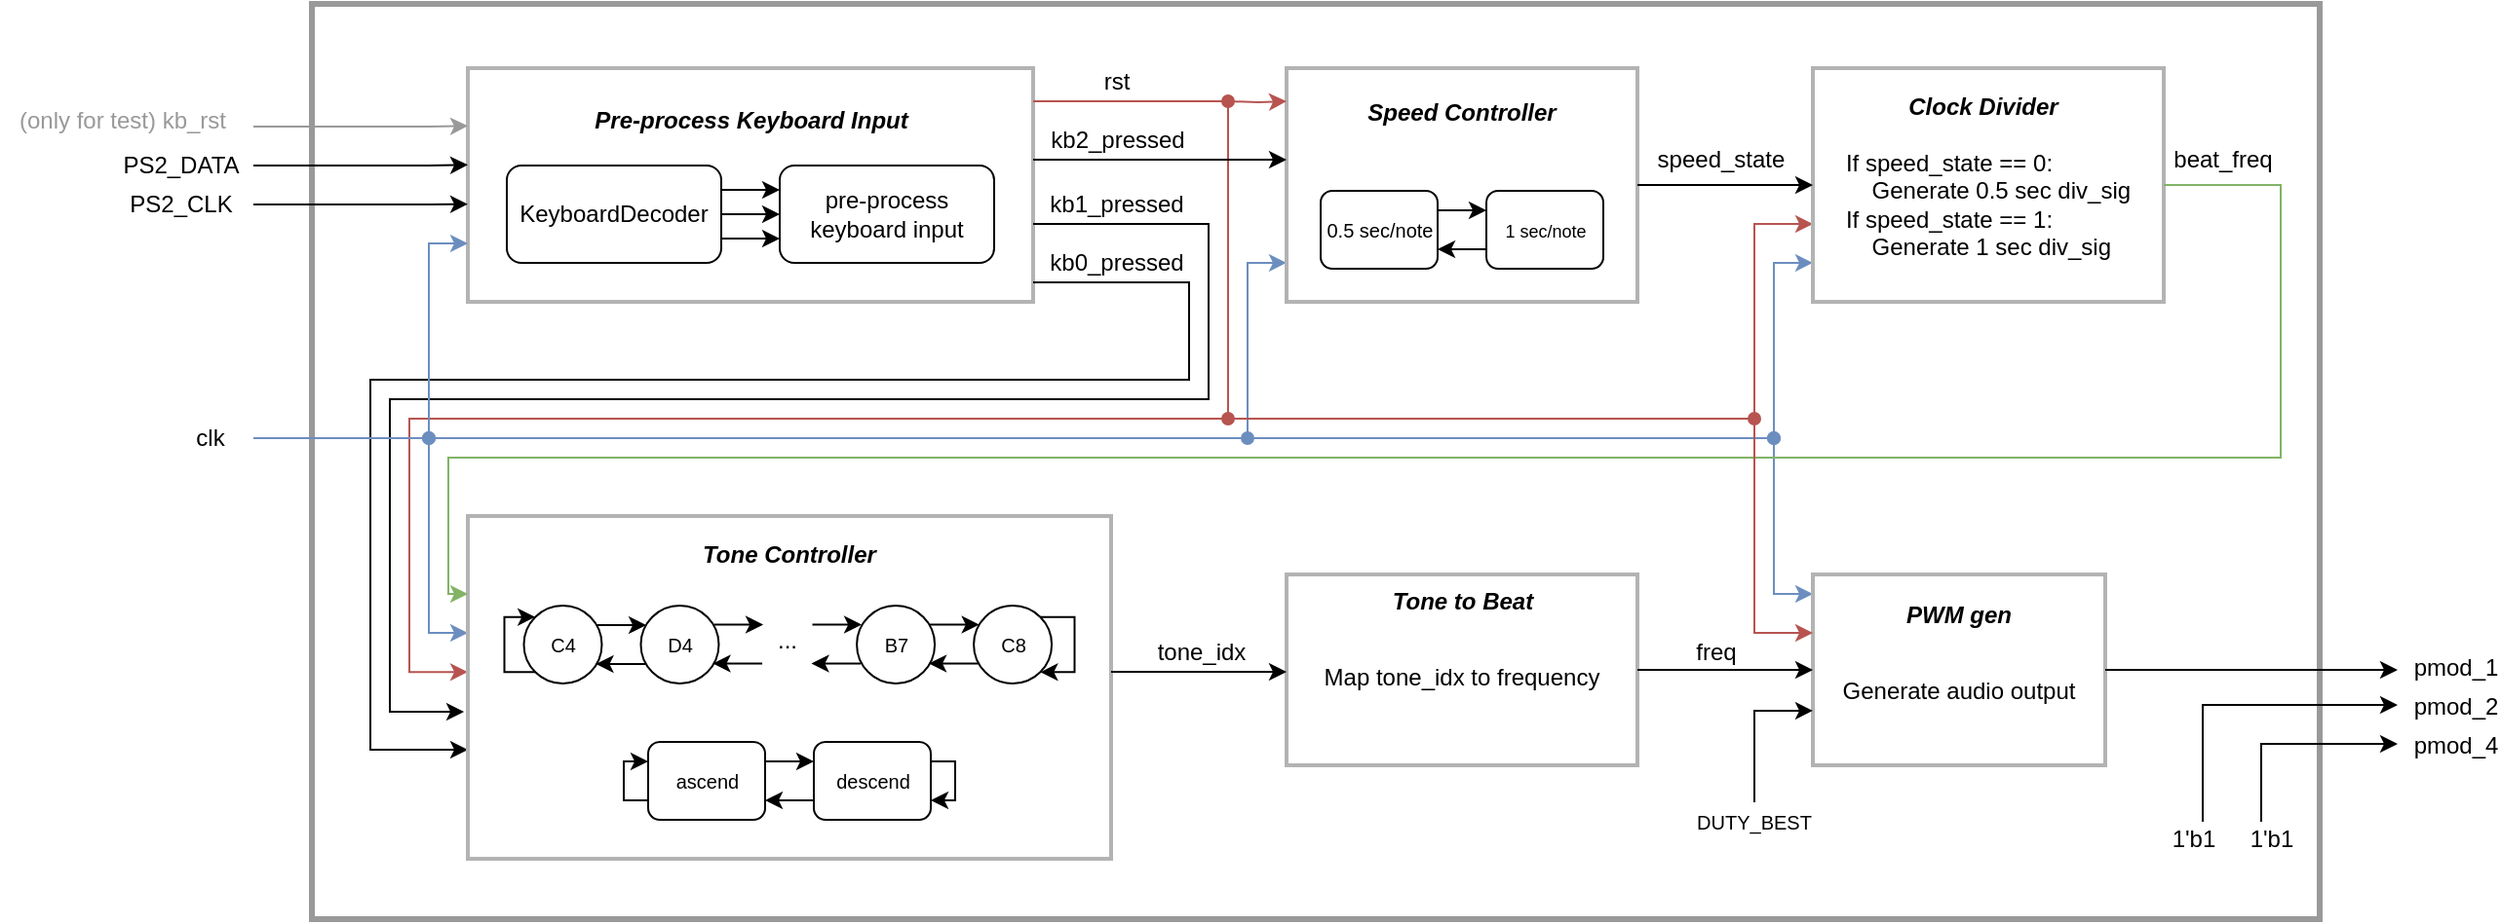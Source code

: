 <mxfile version="13.9.5" type="device"><diagram id="MbXy3DCZk3rv_PBrK3xI" name="Page-1"><mxGraphModel dx="2564" dy="716" grid="1" gridSize="10" guides="1" tooltips="1" connect="1" arrows="1" fold="1" page="1" pageScale="1" pageWidth="1169" pageHeight="827" math="0" shadow="0"><root><mxCell id="0"/><mxCell id="1" parent="0"/><mxCell id="C39kov97EWOjNjP0fVZg-37" value="" style="rounded=0;whiteSpace=wrap;html=1;strokeWidth=3;strokeColor=#999999;" vertex="1" parent="1"><mxGeometry x="-480" y="100" width="1030" height="470" as="geometry"/></mxCell><mxCell id="2X0Fb0XfZBEw8oUAAl1O-1" value="" style="rounded=0;whiteSpace=wrap;html=1;strokeWidth=2;strokeColor=#B3B3B3;" parent="1" vertex="1"><mxGeometry x="-400" y="133" width="290" height="120" as="geometry"/></mxCell><mxCell id="2X0Fb0XfZBEw8oUAAl1O-5" value="" style="edgeStyle=orthogonalEdgeStyle;rounded=0;orthogonalLoop=1;jettySize=auto;html=1;" parent="1" source="2X0Fb0XfZBEw8oUAAl1O-3" target="2X0Fb0XfZBEw8oUAAl1O-4" edge="1"><mxGeometry relative="1" as="geometry"/></mxCell><mxCell id="C39kov97EWOjNjP0fVZg-35" style="edgeStyle=orthogonalEdgeStyle;rounded=0;orthogonalLoop=1;jettySize=auto;html=1;exitX=1;exitY=0.25;exitDx=0;exitDy=0;entryX=0;entryY=0.25;entryDx=0;entryDy=0;startArrow=none;startFill=0;endArrow=classic;endFill=1;strokeColor=#000000;" edge="1" parent="1" source="2X0Fb0XfZBEw8oUAAl1O-3" target="2X0Fb0XfZBEw8oUAAl1O-4"><mxGeometry relative="1" as="geometry"/></mxCell><mxCell id="C39kov97EWOjNjP0fVZg-36" style="edgeStyle=orthogonalEdgeStyle;rounded=0;orthogonalLoop=1;jettySize=auto;html=1;exitX=1;exitY=0.75;exitDx=0;exitDy=0;entryX=0;entryY=0.75;entryDx=0;entryDy=0;startArrow=none;startFill=0;endArrow=classic;endFill=1;strokeColor=#000000;" edge="1" parent="1" source="2X0Fb0XfZBEw8oUAAl1O-3" target="2X0Fb0XfZBEw8oUAAl1O-4"><mxGeometry relative="1" as="geometry"/></mxCell><mxCell id="2X0Fb0XfZBEw8oUAAl1O-3" value="KeyboardDecoder" style="rounded=1;whiteSpace=wrap;html=1;strokeWidth=1;" parent="1" vertex="1"><mxGeometry x="-380" y="183" width="110" height="50" as="geometry"/></mxCell><mxCell id="2X0Fb0XfZBEw8oUAAl1O-4" value="pre-process&lt;br&gt;keyboard input" style="whiteSpace=wrap;html=1;rounded=1;strokeWidth=1;" parent="1" vertex="1"><mxGeometry x="-240" y="183" width="110" height="50" as="geometry"/></mxCell><mxCell id="2X0Fb0XfZBEw8oUAAl1O-9" value="&lt;b&gt;&lt;i&gt;Pre-process Keyboard Input&lt;/i&gt;&lt;/b&gt;" style="text;html=1;strokeColor=none;fillColor=none;align=center;verticalAlign=middle;whiteSpace=wrap;rounded=0;" parent="1" vertex="1"><mxGeometry x="-342.5" y="150" width="175" height="20" as="geometry"/></mxCell><mxCell id="2X0Fb0XfZBEw8oUAAl1O-25" style="edgeStyle=orthogonalEdgeStyle;rounded=0;orthogonalLoop=1;jettySize=auto;html=1;exitX=1;exitY=0.25;exitDx=0;exitDy=0;entryX=0;entryY=0.25;entryDx=0;entryDy=0;" parent="1" edge="1"><mxGeometry relative="1" as="geometry"><mxPoint x="227.5" y="424" as="sourcePoint"/></mxGeometry></mxCell><mxCell id="2X0Fb0XfZBEw8oUAAl1O-27" style="edgeStyle=orthogonalEdgeStyle;rounded=0;orthogonalLoop=1;jettySize=auto;html=1;exitX=0;exitY=0.75;exitDx=0;exitDy=0;entryX=1;entryY=0.75;entryDx=0;entryDy=0;" parent="1" edge="1"><mxGeometry relative="1" as="geometry"><mxPoint x="227.5" y="444" as="targetPoint"/></mxGeometry></mxCell><mxCell id="2X0Fb0XfZBEw8oUAAl1O-53" style="edgeStyle=orthogonalEdgeStyle;rounded=0;orthogonalLoop=1;jettySize=auto;html=1;exitX=1;exitY=0.25;exitDx=0;exitDy=0;entryX=0;entryY=0.25;entryDx=0;entryDy=0;" parent="1" edge="1"><mxGeometry relative="1" as="geometry"><mxPoint x="582.5" y="452.0" as="targetPoint"/></mxGeometry></mxCell><mxCell id="2X0Fb0XfZBEw8oUAAl1O-55" style="edgeStyle=orthogonalEdgeStyle;rounded=0;orthogonalLoop=1;jettySize=auto;html=1;exitX=0;exitY=0.75;exitDx=0;exitDy=0;entryX=1;entryY=0.75;entryDx=0;entryDy=0;" parent="1" edge="1"><mxGeometry relative="1" as="geometry"><mxPoint x="582.5" y="472.0" as="sourcePoint"/></mxGeometry></mxCell><mxCell id="usGSm_PhBwiAYIxszEIC-6" value="" style="endArrow=classic;html=1;edgeStyle=orthogonalEdgeStyle;rounded=0;" parent="1" edge="1"><mxGeometry width="50" height="50" relative="1" as="geometry"><mxPoint x="-510" y="183" as="sourcePoint"/><mxPoint x="-400" y="182.67" as="targetPoint"/><Array as="points"><mxPoint x="-420" y="183"/><mxPoint x="-420" y="183"/></Array></mxGeometry></mxCell><mxCell id="usGSm_PhBwiAYIxszEIC-7" value="" style="endArrow=classic;html=1;edgeStyle=orthogonalEdgeStyle;rounded=0;" parent="1" edge="1"><mxGeometry width="50" height="50" relative="1" as="geometry"><mxPoint x="-510" y="203" as="sourcePoint"/><mxPoint x="-400" y="202.83" as="targetPoint"/><Array as="points"><mxPoint x="-420" y="203"/><mxPoint x="-420" y="203"/></Array></mxGeometry></mxCell><mxCell id="usGSm_PhBwiAYIxszEIC-8" value="" style="endArrow=classic;html=1;edgeStyle=orthogonalEdgeStyle;rounded=0;fillColor=#f5f5f5;strokeColor=#999999;" parent="1" edge="1"><mxGeometry width="50" height="50" relative="1" as="geometry"><mxPoint x="-510" y="163" as="sourcePoint"/><mxPoint x="-400" y="162.67" as="targetPoint"/><Array as="points"><mxPoint x="-420" y="163"/><mxPoint x="-420" y="163"/></Array></mxGeometry></mxCell><mxCell id="usGSm_PhBwiAYIxszEIC-9" value="&lt;font color=&quot;#999999&quot;&gt;(only for test) kb_rst&lt;/font&gt;" style="text;html=1;align=center;verticalAlign=middle;whiteSpace=wrap;rounded=0;" parent="1" vertex="1"><mxGeometry x="-640" y="150" width="126" height="20" as="geometry"/></mxCell><mxCell id="usGSm_PhBwiAYIxszEIC-10" value="PS2_DATA" style="text;html=1;strokeColor=none;fillColor=none;align=center;verticalAlign=middle;whiteSpace=wrap;rounded=0;" parent="1" vertex="1"><mxGeometry x="-580" y="173" width="66" height="20" as="geometry"/></mxCell><mxCell id="usGSm_PhBwiAYIxszEIC-11" value="PS2_CLK" style="text;html=1;strokeColor=none;fillColor=none;align=center;verticalAlign=middle;whiteSpace=wrap;rounded=0;" parent="1" vertex="1"><mxGeometry x="-580" y="193" width="66" height="20" as="geometry"/></mxCell><mxCell id="usGSm_PhBwiAYIxszEIC-12" value="clk" style="text;html=1;strokeColor=none;fillColor=none;align=center;verticalAlign=middle;whiteSpace=wrap;rounded=0;" parent="1" vertex="1"><mxGeometry x="-550" y="313" width="36" height="20" as="geometry"/></mxCell><mxCell id="usGSm_PhBwiAYIxszEIC-17" value="rst" style="text;html=1;strokeColor=none;fillColor=none;align=center;verticalAlign=middle;whiteSpace=wrap;rounded=0;" parent="1" vertex="1"><mxGeometry x="-100.46" y="130" width="66" height="20" as="geometry"/></mxCell><mxCell id="usGSm_PhBwiAYIxszEIC-20" value="" style="endArrow=classic;html=1;edgeStyle=orthogonalEdgeStyle;rounded=0;" parent="1" edge="1" target="2X0Fb0XfZBEw8oUAAl1O-24" source="2X0Fb0XfZBEw8oUAAl1O-1"><mxGeometry width="50" height="50" relative="1" as="geometry"><mxPoint x="-90" y="253" as="sourcePoint"/><mxPoint x="-420" y="483" as="targetPoint"/><Array as="points"><mxPoint x="-30" y="243"/><mxPoint x="-30" y="293"/><mxPoint x="-450" y="293"/><mxPoint x="-450" y="483"/></Array></mxGeometry></mxCell><mxCell id="usGSm_PhBwiAYIxszEIC-21" value="" style="endArrow=classic;html=1;edgeStyle=orthogonalEdgeStyle;rounded=0;entryX=0;entryY=0.455;entryDx=0;entryDy=0;entryPerimeter=0;fillColor=#f8cecc;strokeColor=#b85450;" parent="1" edge="1" target="2X0Fb0XfZBEw8oUAAl1O-24"><mxGeometry width="50" height="50" relative="1" as="geometry"><mxPoint x="-10" y="213" as="sourcePoint"/><mxPoint x="-410" y="443" as="targetPoint"/><Array as="points"><mxPoint x="-10" y="313"/><mxPoint x="-430" y="313"/><mxPoint x="-430" y="443"/></Array></mxGeometry></mxCell><mxCell id="usGSm_PhBwiAYIxszEIC-22" value="" style="endArrow=classic;html=1;edgeStyle=orthogonalEdgeStyle;rounded=0;entryX=-0.006;entryY=0.571;entryDx=0;entryDy=0;entryPerimeter=0;" parent="1" edge="1" target="2X0Fb0XfZBEw8oUAAl1O-24" source="2X0Fb0XfZBEw8oUAAl1O-1"><mxGeometry width="50" height="50" relative="1" as="geometry"><mxPoint x="-100" y="213" as="sourcePoint"/><mxPoint x="-420" y="463" as="targetPoint"/><Array as="points"><mxPoint x="-20" y="213"/><mxPoint x="-20" y="303"/><mxPoint x="-440" y="303"/><mxPoint x="-440" y="464"/></Array></mxGeometry></mxCell><mxCell id="usGSm_PhBwiAYIxszEIC-27" value="kb1_pressed" style="text;html=1;strokeColor=none;fillColor=none;align=center;verticalAlign=middle;whiteSpace=wrap;rounded=0;" parent="1" vertex="1"><mxGeometry x="-100.46" y="193" width="66" height="20" as="geometry"/></mxCell><mxCell id="usGSm_PhBwiAYIxszEIC-28" value="kb0_pressed" style="text;html=1;strokeColor=none;fillColor=none;align=center;verticalAlign=middle;whiteSpace=wrap;rounded=0;" parent="1" vertex="1"><mxGeometry x="-100.46" y="223" width="66" height="20" as="geometry"/></mxCell><mxCell id="usGSm_PhBwiAYIxszEIC-32" value="" style="endArrow=none;html=1;edgeStyle=orthogonalEdgeStyle;rounded=0;endFill=0;fillColor=#f8cecc;strokeColor=#b85450;" parent="1" edge="1"><mxGeometry width="50" height="50" relative="1" as="geometry"><mxPoint x="-110" y="150" as="sourcePoint"/><mxPoint x="-10" y="213" as="targetPoint"/><Array as="points"><mxPoint x="-10" y="150"/></Array></mxGeometry></mxCell><mxCell id="C39kov97EWOjNjP0fVZg-1" value="" style="endArrow=none;html=1;edgeStyle=orthogonalEdgeStyle;startArrow=none;startFill=0;rounded=0;endFill=0;fillColor=#dae8fc;strokeColor=#6c8ebf;" edge="1" parent="1"><mxGeometry width="50" height="50" relative="1" as="geometry"><mxPoint x="-510" y="323" as="sourcePoint"/><mxPoint x="270" y="323" as="targetPoint"/><Array as="points"/></mxGeometry></mxCell><mxCell id="C39kov97EWOjNjP0fVZg-2" value="" style="endArrow=classic;html=1;startArrow=oval;startFill=1;edgeStyle=orthogonalEdgeStyle;rounded=0;entryX=0;entryY=0.75;entryDx=0;entryDy=0;fillColor=#dae8fc;strokeColor=#6c8ebf;" edge="1" parent="1" target="2X0Fb0XfZBEw8oUAAl1O-1"><mxGeometry width="50" height="50" relative="1" as="geometry"><mxPoint x="-420" y="323" as="sourcePoint"/><mxPoint x="-430" y="293" as="targetPoint"/><Array as="points"><mxPoint x="-420" y="223"/></Array></mxGeometry></mxCell><mxCell id="C39kov97EWOjNjP0fVZg-3" value="" style="endArrow=classic;html=1;startArrow=oval;startFill=1;edgeStyle=orthogonalEdgeStyle;rounded=0;entryX=0;entryY=0.833;entryDx=0;entryDy=0;entryPerimeter=0;fillColor=#dae8fc;strokeColor=#6c8ebf;" edge="1" parent="1" target="2X0Fb0XfZBEw8oUAAl1O-10"><mxGeometry width="50" height="50" relative="1" as="geometry"><mxPoint y="323" as="sourcePoint"/><mxPoint x="3" y="243" as="targetPoint"/><Array as="points"><mxPoint y="233"/></Array></mxGeometry></mxCell><mxCell id="C39kov97EWOjNjP0fVZg-4" value="" style="endArrow=classic;html=1;startArrow=oval;startFill=1;edgeStyle=orthogonalEdgeStyle;rounded=0;entryX=0;entryY=0.833;entryDx=0;entryDy=0;entryPerimeter=0;fillColor=#dae8fc;strokeColor=#6c8ebf;" edge="1" parent="1" target="2X0Fb0XfZBEw8oUAAl1O-17"><mxGeometry width="50" height="50" relative="1" as="geometry"><mxPoint x="270" y="323" as="sourcePoint"/><mxPoint x="240" y="233" as="targetPoint"/><Array as="points"><mxPoint x="270" y="233"/></Array></mxGeometry></mxCell><mxCell id="C39kov97EWOjNjP0fVZg-6" value="" style="endArrow=classic;html=1;startArrow=oval;startFill=1;edgeStyle=orthogonalEdgeStyle;rounded=0;fillColor=#dae8fc;strokeColor=#6c8ebf;" edge="1" parent="1" target="2X0Fb0XfZBEw8oUAAl1O-60"><mxGeometry width="50" height="50" relative="1" as="geometry"><mxPoint x="270" y="323" as="sourcePoint"/><mxPoint x="280" y="403" as="targetPoint"/><Array as="points"><mxPoint x="270" y="403"/></Array></mxGeometry></mxCell><mxCell id="C39kov97EWOjNjP0fVZg-8" value="" style="endArrow=classic;html=1;rounded=0;edgeStyle=orthogonalEdgeStyle;startArrow=oval;startFill=1;fillColor=#dae8fc;strokeColor=#6c8ebf;" edge="1" parent="1" target="2X0Fb0XfZBEw8oUAAl1O-24"><mxGeometry width="50" height="50" relative="1" as="geometry"><mxPoint x="-420" y="323" as="sourcePoint"/><mxPoint x="-430" y="423" as="targetPoint"/><Array as="points"><mxPoint x="-420" y="423"/></Array></mxGeometry></mxCell><mxCell id="C39kov97EWOjNjP0fVZg-10" value="" style="endArrow=classic;html=1;rounded=0;startArrow=oval;startFill=1;edgeStyle=orthogonalEdgeStyle;entryX=0;entryY=0.667;entryDx=0;entryDy=0;entryPerimeter=0;fillColor=#f8cecc;strokeColor=#b85450;" edge="1" parent="1" target="2X0Fb0XfZBEw8oUAAl1O-17"><mxGeometry width="50" height="50" relative="1" as="geometry"><mxPoint x="-10" y="313" as="sourcePoint"/><mxPoint x="230" y="243" as="targetPoint"/><Array as="points"><mxPoint x="260" y="313"/><mxPoint x="260" y="213"/></Array></mxGeometry></mxCell><mxCell id="C39kov97EWOjNjP0fVZg-11" value="" style="group" vertex="1" connectable="0" parent="1"><mxGeometry x="20" y="133" width="180" height="120" as="geometry"/></mxCell><mxCell id="2X0Fb0XfZBEw8oUAAl1O-10" value="" style="rounded=0;whiteSpace=wrap;html=1;strokeWidth=2;strokeColor=#B3B3B3;" parent="C39kov97EWOjNjP0fVZg-11" vertex="1"><mxGeometry width="180" height="120" as="geometry"/></mxCell><mxCell id="2X0Fb0XfZBEw8oUAAl1O-11" value="&lt;font style=&quot;font-size: 10px&quot;&gt;0.5 sec/note&lt;/font&gt;" style="rounded=1;whiteSpace=wrap;html=1;strokeColor=#000000;strokeWidth=1;gradientColor=none;" parent="C39kov97EWOjNjP0fVZg-11" vertex="1"><mxGeometry x="17.5" y="63" width="60" height="40" as="geometry"/></mxCell><mxCell id="2X0Fb0XfZBEw8oUAAl1O-14" style="edgeStyle=orthogonalEdgeStyle;rounded=0;orthogonalLoop=1;jettySize=auto;html=1;exitX=0;exitY=0.75;exitDx=0;exitDy=0;entryX=1;entryY=0.75;entryDx=0;entryDy=0;" parent="C39kov97EWOjNjP0fVZg-11" source="2X0Fb0XfZBEw8oUAAl1O-12" target="2X0Fb0XfZBEw8oUAAl1O-11" edge="1"><mxGeometry relative="1" as="geometry"/></mxCell><mxCell id="2X0Fb0XfZBEw8oUAAl1O-12" value="&lt;font style=&quot;font-size: 9px&quot;&gt;1 sec/note&lt;/font&gt;" style="rounded=1;whiteSpace=wrap;html=1;strokeColor=#000000;strokeWidth=1;gradientColor=none;" parent="C39kov97EWOjNjP0fVZg-11" vertex="1"><mxGeometry x="102.5" y="63" width="60" height="40" as="geometry"/></mxCell><mxCell id="2X0Fb0XfZBEw8oUAAl1O-13" style="edgeStyle=orthogonalEdgeStyle;rounded=0;orthogonalLoop=1;jettySize=auto;html=1;exitX=1;exitY=0.25;exitDx=0;exitDy=0;entryX=0;entryY=0.25;entryDx=0;entryDy=0;" parent="C39kov97EWOjNjP0fVZg-11" source="2X0Fb0XfZBEw8oUAAl1O-11" target="2X0Fb0XfZBEw8oUAAl1O-12" edge="1"><mxGeometry relative="1" as="geometry"/></mxCell><mxCell id="2X0Fb0XfZBEw8oUAAl1O-16" value="&lt;b&gt;&lt;i&gt;Speed Controller&lt;br&gt;&lt;/i&gt;&lt;/b&gt;" style="text;html=1;strokeColor=none;fillColor=none;align=center;verticalAlign=middle;whiteSpace=wrap;rounded=0;" parent="C39kov97EWOjNjP0fVZg-11" vertex="1"><mxGeometry x="10" y="13" width="160" height="20" as="geometry"/></mxCell><mxCell id="C39kov97EWOjNjP0fVZg-12" value="" style="endArrow=classic;html=1;strokeColor=#000000;rounded=0;edgeStyle=orthogonalEdgeStyle;" edge="1" parent="1"><mxGeometry width="50" height="50" relative="1" as="geometry"><mxPoint x="-110" y="180" as="sourcePoint"/><mxPoint x="20" y="180" as="targetPoint"/><Array as="points"><mxPoint x="20" y="180"/></Array></mxGeometry></mxCell><mxCell id="C39kov97EWOjNjP0fVZg-13" value="" style="group" vertex="1" connectable="0" parent="1"><mxGeometry x="290" y="133" width="180" height="120" as="geometry"/></mxCell><mxCell id="2X0Fb0XfZBEw8oUAAl1O-17" value="" style="rounded=0;whiteSpace=wrap;html=1;strokeWidth=2;strokeColor=#B3B3B3;" parent="C39kov97EWOjNjP0fVZg-13" vertex="1"><mxGeometry width="180" height="120" as="geometry"/></mxCell><mxCell id="2X0Fb0XfZBEw8oUAAl1O-22" value="&lt;b&gt;&lt;i&gt;Clock Divider&lt;/i&gt;&lt;/b&gt;" style="text;html=1;strokeColor=none;fillColor=none;align=center;verticalAlign=middle;whiteSpace=wrap;rounded=0;" parent="C39kov97EWOjNjP0fVZg-13" vertex="1"><mxGeometry y="10" width="175" height="20" as="geometry"/></mxCell><mxCell id="2X0Fb0XfZBEw8oUAAl1O-23" value="&lt;div style=&quot;text-align: left&quot;&gt;&lt;span&gt;If speed_state == 0:&lt;/span&gt;&lt;/div&gt;&lt;div style=&quot;text-align: left&quot;&gt;&lt;span&gt;&amp;nbsp; &amp;nbsp; Generate 0.5 sec div_sig&lt;/span&gt;&lt;/div&gt;&lt;div style=&quot;text-align: left&quot;&gt;&lt;span&gt;If speed_state == 1:&lt;/span&gt;&lt;/div&gt;&lt;div style=&quot;text-align: left&quot;&gt;&lt;span&gt;&amp;nbsp; &amp;nbsp; Generate 1 sec div_sig&lt;/span&gt;&lt;/div&gt;" style="text;html=1;strokeColor=none;fillColor=none;align=center;verticalAlign=middle;whiteSpace=wrap;rounded=0;" parent="C39kov97EWOjNjP0fVZg-13" vertex="1"><mxGeometry x="10" y="40" width="160" height="60" as="geometry"/></mxCell><mxCell id="C39kov97EWOjNjP0fVZg-14" value="" style="endArrow=classic;html=1;strokeColor=#b85450;startArrow=oval;startFill=1;fillColor=#f8cecc;edgeStyle=orthogonalEdgeStyle;rounded=0;entryX=0;entryY=0.142;entryDx=0;entryDy=0;entryPerimeter=0;" edge="1" parent="1" target="2X0Fb0XfZBEw8oUAAl1O-10"><mxGeometry width="50" height="50" relative="1" as="geometry"><mxPoint x="-10" y="150" as="sourcePoint"/><mxPoint x="10" y="150" as="targetPoint"/><Array as="points"/></mxGeometry></mxCell><mxCell id="C39kov97EWOjNjP0fVZg-15" style="edgeStyle=orthogonalEdgeStyle;rounded=0;orthogonalLoop=1;jettySize=auto;html=1;entryX=0;entryY=0.5;entryDx=0;entryDy=0;startArrow=none;startFill=0;endArrow=classic;endFill=1;strokeColor=#000000;" edge="1" parent="1" source="2X0Fb0XfZBEw8oUAAl1O-10" target="2X0Fb0XfZBEw8oUAAl1O-17"><mxGeometry relative="1" as="geometry"/></mxCell><mxCell id="C39kov97EWOjNjP0fVZg-16" value="speed_state" style="text;html=1;strokeColor=none;fillColor=none;align=center;verticalAlign=middle;whiteSpace=wrap;rounded=0;" vertex="1" parent="1"><mxGeometry x="198" y="170" width="90" height="20" as="geometry"/></mxCell><mxCell id="C39kov97EWOjNjP0fVZg-18" value="" style="group" vertex="1" connectable="0" parent="1"><mxGeometry x="290" y="393" width="150" height="98" as="geometry"/></mxCell><mxCell id="2X0Fb0XfZBEw8oUAAl1O-60" value="" style="rounded=0;whiteSpace=wrap;html=1;strokeWidth=2;strokeColor=#B3B3B3;" parent="C39kov97EWOjNjP0fVZg-18" vertex="1"><mxGeometry width="150" height="98" as="geometry"/></mxCell><mxCell id="2X0Fb0XfZBEw8oUAAl1O-61" value="&lt;b&gt;&lt;i&gt;PWM gen&lt;br&gt;&lt;/i&gt;&lt;/b&gt;" style="text;html=1;strokeColor=none;fillColor=none;align=center;verticalAlign=middle;whiteSpace=wrap;rounded=0;" parent="C39kov97EWOjNjP0fVZg-18" vertex="1"><mxGeometry x="10" y="11" width="130" height="20" as="geometry"/></mxCell><mxCell id="2X0Fb0XfZBEw8oUAAl1O-62" value="Generate audio output" style="text;html=1;strokeColor=none;fillColor=none;align=center;verticalAlign=middle;whiteSpace=wrap;rounded=0;" parent="C39kov97EWOjNjP0fVZg-18" vertex="1"><mxGeometry x="10" y="50" width="130" height="20" as="geometry"/></mxCell><mxCell id="C39kov97EWOjNjP0fVZg-19" value="" style="group" vertex="1" connectable="0" parent="1"><mxGeometry x="-400" y="363" width="330" height="176" as="geometry"/></mxCell><mxCell id="2X0Fb0XfZBEw8oUAAl1O-24" value="" style="rounded=0;whiteSpace=wrap;html=1;strokeWidth=2;strokeColor=#B3B3B3;" parent="C39kov97EWOjNjP0fVZg-19" vertex="1"><mxGeometry width="330" height="176" as="geometry"/></mxCell><mxCell id="2X0Fb0XfZBEw8oUAAl1O-29" value="&lt;b&gt;&lt;i&gt;Tone Controller&lt;br&gt;&lt;/i&gt;&lt;/b&gt;" style="text;html=1;strokeColor=none;fillColor=none;align=center;verticalAlign=middle;whiteSpace=wrap;rounded=0;" parent="C39kov97EWOjNjP0fVZg-19" vertex="1"><mxGeometry x="85" y="10" width="160" height="20" as="geometry"/></mxCell><mxCell id="2X0Fb0XfZBEw8oUAAl1O-30" value="&lt;font style=&quot;font-size: 10px&quot;&gt;C4&lt;/font&gt;" style="ellipse;whiteSpace=wrap;html=1;aspect=fixed;rounded=1;strokeColor=#000000;strokeWidth=1;gradientColor=none;" parent="C39kov97EWOjNjP0fVZg-19" vertex="1"><mxGeometry x="28.74" y="46" width="40" height="40" as="geometry"/></mxCell><mxCell id="2X0Fb0XfZBEw8oUAAl1O-31" value="&lt;font style=&quot;font-size: 10px&quot;&gt;D4&lt;/font&gt;" style="ellipse;whiteSpace=wrap;html=1;aspect=fixed;rounded=1;strokeColor=#000000;strokeWidth=1;gradientColor=none;" parent="C39kov97EWOjNjP0fVZg-19" vertex="1"><mxGeometry x="88.74" y="46" width="40" height="40" as="geometry"/></mxCell><mxCell id="2X0Fb0XfZBEw8oUAAl1O-32" value="&lt;font style=&quot;font-size: 10px&quot;&gt;B7&lt;/font&gt;" style="ellipse;whiteSpace=wrap;html=1;aspect=fixed;rounded=1;strokeColor=#000000;strokeWidth=1;gradientColor=none;" parent="C39kov97EWOjNjP0fVZg-19" vertex="1"><mxGeometry x="199.54" y="46" width="40" height="40" as="geometry"/></mxCell><mxCell id="2X0Fb0XfZBEw8oUAAl1O-33" value="&lt;font style=&quot;font-size: 10px&quot;&gt;C8&lt;/font&gt;" style="ellipse;whiteSpace=wrap;html=1;aspect=fixed;rounded=1;strokeColor=#000000;strokeWidth=1;gradientColor=none;" parent="C39kov97EWOjNjP0fVZg-19" vertex="1"><mxGeometry x="259.54" y="46" width="40" height="40" as="geometry"/></mxCell><mxCell id="2X0Fb0XfZBEw8oUAAl1O-34" value="" style="endArrow=classic;html=1;entryX=0.07;entryY=0.251;entryDx=0;entryDy=0;entryPerimeter=0;" parent="C39kov97EWOjNjP0fVZg-19" target="2X0Fb0XfZBEw8oUAAl1O-31" edge="1"><mxGeometry width="50" height="50" relative="1" as="geometry"><mxPoint x="66.24" y="56" as="sourcePoint"/><mxPoint x="88.74" y="56" as="targetPoint"/></mxGeometry></mxCell><mxCell id="2X0Fb0XfZBEw8oUAAl1O-35" value="" style="endArrow=classic;html=1;entryX=0.07;entryY=0.251;entryDx=0;entryDy=0;entryPerimeter=0;" parent="C39kov97EWOjNjP0fVZg-19" edge="1"><mxGeometry width="50" height="50" relative="1" as="geometry"><mxPoint x="91.04" y="76.04" as="sourcePoint"/><mxPoint x="65.74" y="76" as="targetPoint"/></mxGeometry></mxCell><mxCell id="2X0Fb0XfZBEw8oUAAl1O-36" value="" style="endArrow=classic;html=1;entryX=0.07;entryY=0.251;entryDx=0;entryDy=0;entryPerimeter=0;" parent="C39kov97EWOjNjP0fVZg-19" edge="1"><mxGeometry width="50" height="50" relative="1" as="geometry"><mxPoint x="237.04" y="55.76" as="sourcePoint"/><mxPoint x="262.34" y="55.8" as="targetPoint"/></mxGeometry></mxCell><mxCell id="2X0Fb0XfZBEw8oUAAl1O-37" value="" style="endArrow=classic;html=1;entryX=0.07;entryY=0.251;entryDx=0;entryDy=0;entryPerimeter=0;" parent="C39kov97EWOjNjP0fVZg-19" edge="1"><mxGeometry width="50" height="50" relative="1" as="geometry"><mxPoint x="261.84" y="75.8" as="sourcePoint"/><mxPoint x="236.54" y="75.76" as="targetPoint"/></mxGeometry></mxCell><mxCell id="2X0Fb0XfZBEw8oUAAl1O-38" value="" style="endArrow=classic;html=1;entryX=0.07;entryY=0.251;entryDx=0;entryDy=0;entryPerimeter=0;" parent="C39kov97EWOjNjP0fVZg-19" edge="1"><mxGeometry width="50" height="50" relative="1" as="geometry"><mxPoint x="126.24" y="55.76" as="sourcePoint"/><mxPoint x="151.54" y="55.8" as="targetPoint"/></mxGeometry></mxCell><mxCell id="2X0Fb0XfZBEw8oUAAl1O-39" value="" style="endArrow=classic;html=1;entryX=0.07;entryY=0.251;entryDx=0;entryDy=0;entryPerimeter=0;" parent="C39kov97EWOjNjP0fVZg-19" edge="1"><mxGeometry width="50" height="50" relative="1" as="geometry"><mxPoint x="151.04" y="75.8" as="sourcePoint"/><mxPoint x="125.74" y="75.76" as="targetPoint"/></mxGeometry></mxCell><mxCell id="2X0Fb0XfZBEw8oUAAl1O-40" value="" style="endArrow=classic;html=1;entryX=0.07;entryY=0.251;entryDx=0;entryDy=0;entryPerimeter=0;" parent="C39kov97EWOjNjP0fVZg-19" edge="1"><mxGeometry width="50" height="50" relative="1" as="geometry"><mxPoint x="176.74" y="55.76" as="sourcePoint"/><mxPoint x="202.04" y="55.8" as="targetPoint"/></mxGeometry></mxCell><mxCell id="2X0Fb0XfZBEw8oUAAl1O-41" value="" style="endArrow=classic;html=1;entryX=0.07;entryY=0.251;entryDx=0;entryDy=0;entryPerimeter=0;" parent="C39kov97EWOjNjP0fVZg-19" edge="1"><mxGeometry width="50" height="50" relative="1" as="geometry"><mxPoint x="201.54" y="75.8" as="sourcePoint"/><mxPoint x="176.24" y="75.76" as="targetPoint"/></mxGeometry></mxCell><mxCell id="2X0Fb0XfZBEw8oUAAl1O-42" value="..." style="text;html=1;strokeColor=none;fillColor=none;align=center;verticalAlign=middle;whiteSpace=wrap;rounded=0;" parent="C39kov97EWOjNjP0fVZg-19" vertex="1"><mxGeometry x="143.74" y="54" width="40" height="20" as="geometry"/></mxCell><mxCell id="2X0Fb0XfZBEw8oUAAl1O-43" style="edgeStyle=orthogonalEdgeStyle;rounded=0;orthogonalLoop=1;jettySize=auto;html=1;exitX=1;exitY=0;exitDx=0;exitDy=0;entryX=1;entryY=1;entryDx=0;entryDy=0;" parent="C39kov97EWOjNjP0fVZg-19" source="2X0Fb0XfZBEw8oUAAl1O-33" target="2X0Fb0XfZBEw8oUAAl1O-33" edge="1"><mxGeometry relative="1" as="geometry"><Array as="points"><mxPoint x="311.24" y="52"/><mxPoint x="311.24" y="80"/></Array></mxGeometry></mxCell><mxCell id="2X0Fb0XfZBEw8oUAAl1O-44" style="edgeStyle=orthogonalEdgeStyle;rounded=0;orthogonalLoop=1;jettySize=auto;html=1;exitX=0;exitY=1;exitDx=0;exitDy=0;entryX=0;entryY=0;entryDx=0;entryDy=0;" parent="C39kov97EWOjNjP0fVZg-19" source="2X0Fb0XfZBEw8oUAAl1O-30" target="2X0Fb0XfZBEw8oUAAl1O-30" edge="1"><mxGeometry relative="1" as="geometry"><Array as="points"><mxPoint x="18.74" y="80"/><mxPoint x="18.74" y="52"/></Array></mxGeometry></mxCell><mxCell id="2X0Fb0XfZBEw8oUAAl1O-46" value="&lt;font style=&quot;font-size: 10px&quot;&gt;ascend&lt;/font&gt;" style="rounded=1;whiteSpace=wrap;html=1;strokeColor=#000000;strokeWidth=1;gradientColor=none;" parent="C39kov97EWOjNjP0fVZg-19" vertex="1"><mxGeometry x="92.5" y="116" width="60" height="40" as="geometry"/></mxCell><mxCell id="2X0Fb0XfZBEw8oUAAl1O-47" style="edgeStyle=orthogonalEdgeStyle;rounded=0;orthogonalLoop=1;jettySize=auto;html=1;exitX=0;exitY=0.75;exitDx=0;exitDy=0;entryX=1;entryY=0.75;entryDx=0;entryDy=0;" parent="C39kov97EWOjNjP0fVZg-19" source="2X0Fb0XfZBEw8oUAAl1O-48" target="2X0Fb0XfZBEw8oUAAl1O-46" edge="1"><mxGeometry relative="1" as="geometry"/></mxCell><mxCell id="2X0Fb0XfZBEw8oUAAl1O-48" value="&lt;font style=&quot;font-size: 10px&quot;&gt;descend&lt;/font&gt;" style="rounded=1;whiteSpace=wrap;html=1;strokeColor=#000000;strokeWidth=1;gradientColor=none;" parent="C39kov97EWOjNjP0fVZg-19" vertex="1"><mxGeometry x="177.5" y="116" width="60" height="40" as="geometry"/></mxCell><mxCell id="2X0Fb0XfZBEw8oUAAl1O-49" style="edgeStyle=orthogonalEdgeStyle;rounded=0;orthogonalLoop=1;jettySize=auto;html=1;exitX=1;exitY=0.25;exitDx=0;exitDy=0;entryX=1;entryY=0.75;entryDx=0;entryDy=0;" parent="C39kov97EWOjNjP0fVZg-19" source="2X0Fb0XfZBEw8oUAAl1O-48" target="2X0Fb0XfZBEw8oUAAl1O-48" edge="1"><mxGeometry relative="1" as="geometry"><Array as="points"><mxPoint x="250" y="126"/><mxPoint x="250" y="146"/></Array></mxGeometry></mxCell><mxCell id="2X0Fb0XfZBEw8oUAAl1O-45" style="edgeStyle=orthogonalEdgeStyle;rounded=0;orthogonalLoop=1;jettySize=auto;html=1;exitX=1;exitY=0.25;exitDx=0;exitDy=0;entryX=0;entryY=0.25;entryDx=0;entryDy=0;" parent="C39kov97EWOjNjP0fVZg-19" source="2X0Fb0XfZBEw8oUAAl1O-46" target="2X0Fb0XfZBEw8oUAAl1O-48" edge="1"><mxGeometry relative="1" as="geometry"/></mxCell><mxCell id="2X0Fb0XfZBEw8oUAAl1O-50" style="edgeStyle=orthogonalEdgeStyle;rounded=0;orthogonalLoop=1;jettySize=auto;html=1;exitX=0;exitY=0.75;exitDx=0;exitDy=0;entryX=0;entryY=0.25;entryDx=0;entryDy=0;" parent="C39kov97EWOjNjP0fVZg-19" source="2X0Fb0XfZBEw8oUAAl1O-46" target="2X0Fb0XfZBEw8oUAAl1O-46" edge="1"><mxGeometry relative="1" as="geometry"><Array as="points"><mxPoint x="80" y="146"/><mxPoint x="80" y="126"/></Array></mxGeometry></mxCell><mxCell id="C39kov97EWOjNjP0fVZg-20" style="edgeStyle=orthogonalEdgeStyle;rounded=0;orthogonalLoop=1;jettySize=auto;html=1;startArrow=none;startFill=0;endArrow=classic;endFill=1;strokeColor=#82b366;exitX=1;exitY=0.5;exitDx=0;exitDy=0;fillColor=#d5e8d4;" edge="1" parent="1" source="2X0Fb0XfZBEw8oUAAl1O-17" target="2X0Fb0XfZBEw8oUAAl1O-24"><mxGeometry relative="1" as="geometry"><mxPoint x="-120.952" y="333" as="targetPoint"/><Array as="points"><mxPoint x="530" y="193"/><mxPoint x="530" y="333"/><mxPoint x="-410" y="333"/><mxPoint x="-410" y="403"/></Array></mxGeometry></mxCell><mxCell id="C39kov97EWOjNjP0fVZg-22" value="" style="group" vertex="1" connectable="0" parent="1"><mxGeometry x="20" y="393" width="180" height="98" as="geometry"/></mxCell><mxCell id="2X0Fb0XfZBEw8oUAAl1O-52" value="" style="rounded=0;whiteSpace=wrap;html=1;strokeWidth=2;strokeColor=#B3B3B3;" parent="C39kov97EWOjNjP0fVZg-22" vertex="1"><mxGeometry width="180" height="98" as="geometry"/></mxCell><mxCell id="2X0Fb0XfZBEw8oUAAl1O-57" value="&lt;b&gt;&lt;i&gt;Tone to Beat&lt;br&gt;&lt;/i&gt;&lt;/b&gt;" style="text;html=1;strokeColor=none;fillColor=none;align=center;verticalAlign=middle;whiteSpace=wrap;rounded=0;" parent="C39kov97EWOjNjP0fVZg-22" vertex="1"><mxGeometry x="2.5" y="4" width="175" height="20" as="geometry"/></mxCell><mxCell id="2X0Fb0XfZBEw8oUAAl1O-59" value="Map tone_idx to frequency" style="text;html=1;strokeColor=none;fillColor=none;align=center;verticalAlign=middle;whiteSpace=wrap;rounded=0;" parent="C39kov97EWOjNjP0fVZg-22" vertex="1"><mxGeometry x="15" y="43" width="150" height="20" as="geometry"/></mxCell><mxCell id="C39kov97EWOjNjP0fVZg-24" value="tone_idx" style="text;html=1;align=center;verticalAlign=middle;resizable=0;points=[];autosize=1;" vertex="1" parent="1"><mxGeometry x="-54" y="423" width="60" height="20" as="geometry"/></mxCell><mxCell id="C39kov97EWOjNjP0fVZg-25" value="beat_freq" style="text;html=1;align=center;verticalAlign=middle;resizable=0;points=[];autosize=1;" vertex="1" parent="1"><mxGeometry x="465" y="170" width="70" height="20" as="geometry"/></mxCell><mxCell id="C39kov97EWOjNjP0fVZg-26" style="edgeStyle=orthogonalEdgeStyle;rounded=0;orthogonalLoop=1;jettySize=auto;html=1;entryX=0;entryY=0.5;entryDx=0;entryDy=0;startArrow=none;startFill=0;endArrow=classic;endFill=1;strokeColor=#000000;" edge="1" parent="1" source="2X0Fb0XfZBEw8oUAAl1O-52" target="2X0Fb0XfZBEw8oUAAl1O-60"><mxGeometry relative="1" as="geometry"/></mxCell><mxCell id="C39kov97EWOjNjP0fVZg-27" value="freq" style="text;html=1;align=center;verticalAlign=middle;resizable=0;points=[];autosize=1;" vertex="1" parent="1"><mxGeometry x="220" y="423" width="40" height="20" as="geometry"/></mxCell><mxCell id="C39kov97EWOjNjP0fVZg-28" value="" style="endArrow=classic;html=1;strokeColor=#b85450;rounded=0;fillColor=#f8cecc;edgeStyle=orthogonalEdgeStyle;startArrow=oval;startFill=1;" edge="1" parent="1" target="2X0Fb0XfZBEw8oUAAl1O-60"><mxGeometry width="50" height="50" relative="1" as="geometry"><mxPoint x="260" y="313" as="sourcePoint"/><mxPoint x="280" y="423" as="targetPoint"/><Array as="points"><mxPoint x="260" y="423"/></Array></mxGeometry></mxCell><mxCell id="C39kov97EWOjNjP0fVZg-30" style="edgeStyle=orthogonalEdgeStyle;rounded=0;orthogonalLoop=1;jettySize=auto;html=1;entryX=0;entryY=0.5;entryDx=0;entryDy=0;startArrow=none;startFill=0;endArrow=classic;endFill=1;strokeColor=#000000;" edge="1" parent="1"><mxGeometry relative="1" as="geometry"><mxPoint x="-70" y="443" as="sourcePoint"/><mxPoint x="20" y="443" as="targetPoint"/></mxGeometry></mxCell><mxCell id="C39kov97EWOjNjP0fVZg-31" style="edgeStyle=orthogonalEdgeStyle;rounded=0;orthogonalLoop=1;jettySize=auto;html=1;startArrow=none;startFill=0;endArrow=classic;endFill=1;strokeColor=#000000;" edge="1" parent="1" source="2X0Fb0XfZBEw8oUAAl1O-60"><mxGeometry relative="1" as="geometry"><mxPoint x="590" y="442" as="targetPoint"/></mxGeometry></mxCell><mxCell id="C39kov97EWOjNjP0fVZg-32" value="pmod_1" style="text;html=1;strokeColor=none;fillColor=none;align=center;verticalAlign=middle;whiteSpace=wrap;rounded=0;" vertex="1" parent="1"><mxGeometry x="600" y="431" width="40" height="20" as="geometry"/></mxCell><mxCell id="C39kov97EWOjNjP0fVZg-33" value="" style="endArrow=classic;html=1;strokeColor=#000000;rounded=0;edgeStyle=orthogonalEdgeStyle;entryX=0;entryY=0.714;entryDx=0;entryDy=0;entryPerimeter=0;startSize=6;" edge="1" parent="1" target="2X0Fb0XfZBEw8oUAAl1O-60"><mxGeometry width="50" height="50" relative="1" as="geometry"><mxPoint x="260" y="510" as="sourcePoint"/><mxPoint x="280" y="463" as="targetPoint"/><Array as="points"><mxPoint x="260" y="463"/></Array></mxGeometry></mxCell><mxCell id="C39kov97EWOjNjP0fVZg-34" value="&lt;font style=&quot;font-size: 10px&quot;&gt;DUTY_BEST&lt;/font&gt;" style="text;html=1;strokeColor=none;fillColor=none;align=center;verticalAlign=middle;whiteSpace=wrap;rounded=0;" vertex="1" parent="1"><mxGeometry x="240" y="510" width="40" height="20" as="geometry"/></mxCell><mxCell id="C39kov97EWOjNjP0fVZg-38" value="" style="endArrow=classic;html=1;strokeColor=#000000;edgeStyle=orthogonalEdgeStyle;rounded=0;" edge="1" parent="1"><mxGeometry width="50" height="50" relative="1" as="geometry"><mxPoint x="490" y="520" as="sourcePoint"/><mxPoint x="590" y="460" as="targetPoint"/><Array as="points"><mxPoint x="490" y="460"/></Array></mxGeometry></mxCell><mxCell id="C39kov97EWOjNjP0fVZg-39" value="" style="endArrow=classic;html=1;strokeColor=#000000;edgeStyle=orthogonalEdgeStyle;rounded=0;" edge="1" parent="1"><mxGeometry width="50" height="50" relative="1" as="geometry"><mxPoint x="520" y="520" as="sourcePoint"/><mxPoint x="590" y="480" as="targetPoint"/><Array as="points"><mxPoint x="520" y="480"/></Array></mxGeometry></mxCell><mxCell id="C39kov97EWOjNjP0fVZg-40" value="1'b1" style="text;html=1;align=center;verticalAlign=middle;resizable=0;points=[];autosize=1;" vertex="1" parent="1"><mxGeometry x="505" y="519" width="40" height="20" as="geometry"/></mxCell><mxCell id="C39kov97EWOjNjP0fVZg-41" value="1'b1" style="text;html=1;align=center;verticalAlign=middle;resizable=0;points=[];autosize=1;" vertex="1" parent="1"><mxGeometry x="465" y="519" width="40" height="20" as="geometry"/></mxCell><mxCell id="C39kov97EWOjNjP0fVZg-42" value="pmod_2" style="text;html=1;strokeColor=none;fillColor=none;align=center;verticalAlign=middle;whiteSpace=wrap;rounded=0;" vertex="1" parent="1"><mxGeometry x="600" y="451" width="40" height="20" as="geometry"/></mxCell><mxCell id="C39kov97EWOjNjP0fVZg-43" value="pmod_4" style="text;html=1;strokeColor=none;fillColor=none;align=center;verticalAlign=middle;whiteSpace=wrap;rounded=0;" vertex="1" parent="1"><mxGeometry x="600" y="471" width="40" height="20" as="geometry"/></mxCell><mxCell id="C39kov97EWOjNjP0fVZg-44" value="&lt;span&gt;kb2_pressed&lt;/span&gt;" style="text;html=1;align=center;verticalAlign=middle;resizable=0;points=[];autosize=1;" vertex="1" parent="1"><mxGeometry x="-107.46" y="160" width="80" height="20" as="geometry"/></mxCell></root></mxGraphModel></diagram></mxfile>